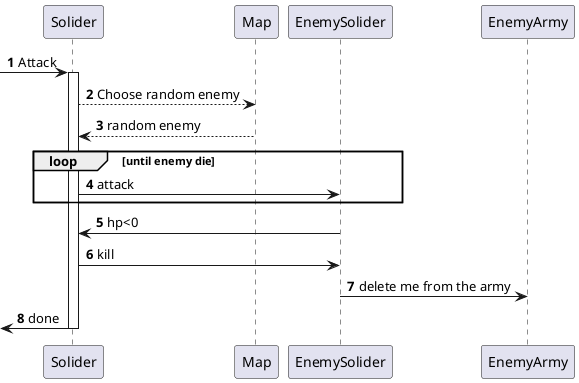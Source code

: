 @startuml
'https://plantuml.com/sequence-diagram

autonumber
[->Solider:Attack
activate Solider
Solider-->Map:Choose random enemy
Map-->Solider: random enemy
loop until enemy die
Solider->EnemySolider: attack
end
EnemySolider->Solider : hp<0
Solider->EnemySolider:kill
EnemySolider->EnemyArmy: delete me from the army
<-Solider : done
deactivate Solider


@enduml